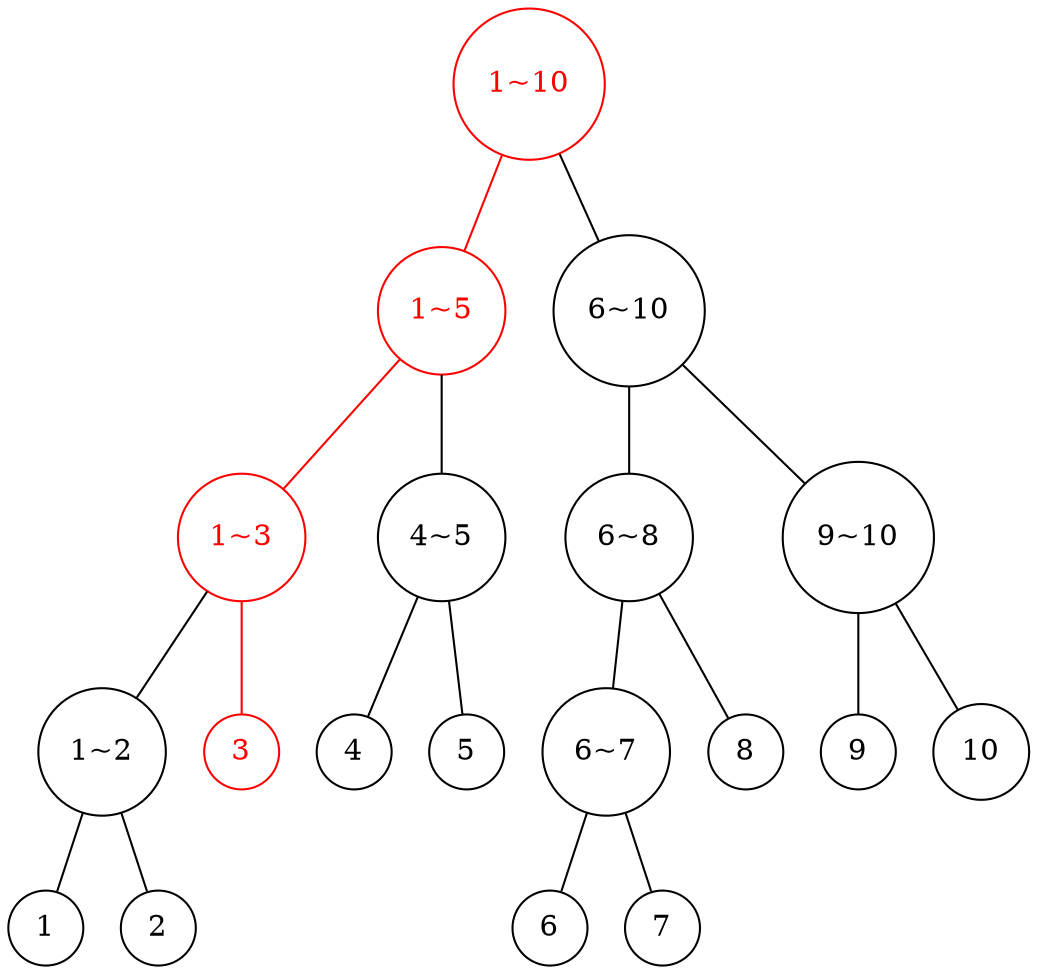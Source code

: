 graph P3372{
    node[shape=circle];
    "1~3"--"1~2"--1;
    "1~10"--"1~5"[color=red];
    "1~5"--"1~3"[color=red];
    "1~10"--"6~10"--"6~8"--"6~7"--6;
    "6~7"--7;
    "6~8"--8;
    "1~2"--2;
    "1~3"--3[color=red];
    "1~5"--"4~5"--4;
    "4~5"--5;
    "6~10"--"9~10"--{9,10};
    "1~3",3,"1~5","1~10"[fontcolor=red,color=red];

}